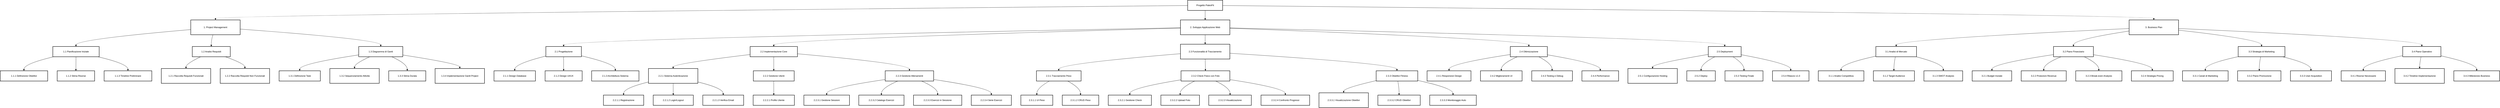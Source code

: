 <mxfile version="27.0.6">
  <diagram name="Pagina-1" id="7U3MJlx111H15FDupJX0">
    <mxGraphModel dx="1178" dy="673" grid="1" gridSize="10" guides="1" tooltips="1" connect="1" arrows="1" fold="1" page="1" pageScale="1" pageWidth="827" pageHeight="1169" math="0" shadow="0">
      <root>
        <mxCell id="0" />
        <mxCell id="1" parent="0" />
        <mxCell id="Xlf4CUtRPp9jhKxFkze6-1" value="Progetto PaleoFit" style="whiteSpace=wrap;strokeWidth=2;" vertex="1" parent="1">
          <mxGeometry x="6270" y="20" width="184" height="54" as="geometry" />
        </mxCell>
        <mxCell id="Xlf4CUtRPp9jhKxFkze6-2" value="1. Project Management" style="whiteSpace=wrap;strokeWidth=2;" vertex="1" parent="1">
          <mxGeometry x="1023" y="124" width="260" height="78" as="geometry" />
        </mxCell>
        <mxCell id="Xlf4CUtRPp9jhKxFkze6-3" value="2. Sviluppo Applicazione Web" style="whiteSpace=wrap;strokeWidth=2;" vertex="1" parent="1">
          <mxGeometry x="6232" y="124" width="260" height="78" as="geometry" />
        </mxCell>
        <mxCell id="Xlf4CUtRPp9jhKxFkze6-4" value="3. Business Plan" style="whiteSpace=wrap;strokeWidth=2;" vertex="1" parent="1">
          <mxGeometry x="11225" y="124" width="260" height="78" as="geometry" />
        </mxCell>
        <mxCell id="Xlf4CUtRPp9jhKxFkze6-5" value="1.1 Pianificazione Iniziale" style="whiteSpace=wrap;strokeWidth=2;" vertex="1" parent="1">
          <mxGeometry x="297" y="264" width="244" height="54" as="geometry" />
        </mxCell>
        <mxCell id="Xlf4CUtRPp9jhKxFkze6-6" value="1.2 Analisi Requisiti" style="whiteSpace=wrap;strokeWidth=2;" vertex="1" parent="1">
          <mxGeometry x="1031" y="264" width="200" height="54" as="geometry" />
        </mxCell>
        <mxCell id="Xlf4CUtRPp9jhKxFkze6-7" value="1.3 Diagramma di Gantt" style="whiteSpace=wrap;strokeWidth=2;" vertex="1" parent="1">
          <mxGeometry x="1907" y="264" width="232" height="54" as="geometry" />
        </mxCell>
        <mxCell id="Xlf4CUtRPp9jhKxFkze6-8" value="1.1.1 Definizione Obiettivi" style="whiteSpace=wrap;strokeWidth=2;" vertex="1" parent="1">
          <mxGeometry x="20" y="392" width="250" height="54" as="geometry" />
        </mxCell>
        <mxCell id="Xlf4CUtRPp9jhKxFkze6-9" value="1.1.2 Stima Risorse" style="whiteSpace=wrap;strokeWidth=2;" vertex="1" parent="1">
          <mxGeometry x="320" y="392" width="197" height="54" as="geometry" />
        </mxCell>
        <mxCell id="Xlf4CUtRPp9jhKxFkze6-10" value="1.1.3 Timeline Preliminare" style="whiteSpace=wrap;strokeWidth=2;" vertex="1" parent="1">
          <mxGeometry x="567" y="392" width="251" height="54" as="geometry" />
        </mxCell>
        <mxCell id="Xlf4CUtRPp9jhKxFkze6-11" value="1.2.1 Raccolta Requisiti Funzionali" style="whiteSpace=wrap;strokeWidth=2;" vertex="1" parent="1">
          <mxGeometry x="868" y="380" width="260" height="78" as="geometry" />
        </mxCell>
        <mxCell id="Xlf4CUtRPp9jhKxFkze6-12" value="1.2.2 Raccolta Requisiti Non Funzionali" style="whiteSpace=wrap;strokeWidth=2;" vertex="1" parent="1">
          <mxGeometry x="1178" y="380" width="260" height="78" as="geometry" />
        </mxCell>
        <mxCell id="Xlf4CUtRPp9jhKxFkze6-13" value="1.3.1 Definizione Task" style="whiteSpace=wrap;strokeWidth=2;" vertex="1" parent="1">
          <mxGeometry x="1488" y="392" width="217" height="54" as="geometry" />
        </mxCell>
        <mxCell id="Xlf4CUtRPp9jhKxFkze6-14" value="1.3.2 Sequenziamento Attività" style="whiteSpace=wrap;strokeWidth=2;" vertex="1" parent="1">
          <mxGeometry x="1755" y="380" width="260" height="78" as="geometry" />
        </mxCell>
        <mxCell id="Xlf4CUtRPp9jhKxFkze6-15" value="1.3.3 Stima Durata" style="whiteSpace=wrap;strokeWidth=2;" vertex="1" parent="1">
          <mxGeometry x="2065" y="392" width="195" height="54" as="geometry" />
        </mxCell>
        <mxCell id="Xlf4CUtRPp9jhKxFkze6-16" value="1.3.4 Implementazione Gantt Project" style="whiteSpace=wrap;strokeWidth=2;" vertex="1" parent="1">
          <mxGeometry x="2309" y="380" width="260" height="78" as="geometry" />
        </mxCell>
        <mxCell id="Xlf4CUtRPp9jhKxFkze6-17" value="2.1 Progettazione" style="whiteSpace=wrap;strokeWidth=2;" vertex="1" parent="1">
          <mxGeometry x="2892" y="264" width="187" height="54" as="geometry" />
        </mxCell>
        <mxCell id="Xlf4CUtRPp9jhKxFkze6-18" value="2.2 Implementazione Core" style="whiteSpace=wrap;strokeWidth=2;" vertex="1" parent="1">
          <mxGeometry x="3967" y="264" width="249" height="54" as="geometry" />
        </mxCell>
        <mxCell id="Xlf4CUtRPp9jhKxFkze6-19" value="2.3 Funzionalità di Tracciamento" style="whiteSpace=wrap;strokeWidth=2;" vertex="1" parent="1">
          <mxGeometry x="6232" y="252" width="260" height="78" as="geometry" />
        </mxCell>
        <mxCell id="Xlf4CUtRPp9jhKxFkze6-20" value="2.4 Ottimizzazione" style="whiteSpace=wrap;strokeWidth=2;" vertex="1" parent="1">
          <mxGeometry x="7968" y="264" width="195" height="54" as="geometry" />
        </mxCell>
        <mxCell id="Xlf4CUtRPp9jhKxFkze6-21" value="2.5 Deployment" style="whiteSpace=wrap;strokeWidth=2;" vertex="1" parent="1">
          <mxGeometry x="9010" y="264" width="173" height="54" as="geometry" />
        </mxCell>
        <mxCell id="Xlf4CUtRPp9jhKxFkze6-22" value="2.1.1 Design Database" style="whiteSpace=wrap;strokeWidth=2;" vertex="1" parent="1">
          <mxGeometry x="2619" y="392" width="218" height="54" as="geometry" />
        </mxCell>
        <mxCell id="Xlf4CUtRPp9jhKxFkze6-23" value="2.1.2 Design UI/UX" style="whiteSpace=wrap;strokeWidth=2;" vertex="1" parent="1">
          <mxGeometry x="2888" y="392" width="195" height="54" as="geometry" />
        </mxCell>
        <mxCell id="Xlf4CUtRPp9jhKxFkze6-24" value="2.1.3 Architettura Sistema" style="whiteSpace=wrap;strokeWidth=2;" vertex="1" parent="1">
          <mxGeometry x="3133" y="392" width="249" height="54" as="geometry" />
        </mxCell>
        <mxCell id="Xlf4CUtRPp9jhKxFkze6-25" value="2.2.1 Sistema Autenticazione" style="whiteSpace=wrap;strokeWidth=2;" vertex="1" parent="1">
          <mxGeometry x="3432" y="380" width="260" height="78" as="geometry" />
        </mxCell>
        <mxCell id="Xlf4CUtRPp9jhKxFkze6-26" value="2.2.2 Gestione Utenti" style="whiteSpace=wrap;strokeWidth=2;" vertex="1" parent="1">
          <mxGeometry x="3984" y="392" width="215" height="54" as="geometry" />
        </mxCell>
        <mxCell id="Xlf4CUtRPp9jhKxFkze6-27" value="2.2.3 Gestione Allenamenti" style="whiteSpace=wrap;strokeWidth=2;" vertex="1" parent="1">
          <mxGeometry x="4678" y="392" width="255" height="54" as="geometry" />
        </mxCell>
        <mxCell id="Xlf4CUtRPp9jhKxFkze6-28" value="2.2.1.1 Registrazione" style="whiteSpace=wrap;strokeWidth=2;" vertex="1" parent="1">
          <mxGeometry x="3195" y="520" width="212" height="54" as="geometry" />
        </mxCell>
        <mxCell id="Xlf4CUtRPp9jhKxFkze6-29" value="2.2.1.2 Login/Logout" style="whiteSpace=wrap;strokeWidth=2;" vertex="1" parent="1">
          <mxGeometry x="3457" y="520" width="211" height="54" as="geometry" />
        </mxCell>
        <mxCell id="Xlf4CUtRPp9jhKxFkze6-30" value="2.2.1.3 Verifica Email" style="whiteSpace=wrap;strokeWidth=2;" vertex="1" parent="1">
          <mxGeometry x="3718" y="520" width="215" height="54" as="geometry" />
        </mxCell>
        <mxCell id="Xlf4CUtRPp9jhKxFkze6-31" value="2.2.2.1 Profilo Utente" style="whiteSpace=wrap;strokeWidth=2;" vertex="1" parent="1">
          <mxGeometry x="3983" y="520" width="217" height="54" as="geometry" />
        </mxCell>
        <mxCell id="Xlf4CUtRPp9jhKxFkze6-32" value="2.2.3.1 Gestione Sessioni" style="whiteSpace=wrap;strokeWidth=2;" vertex="1" parent="1">
          <mxGeometry x="4250" y="520" width="240" height="54" as="geometry" />
        </mxCell>
        <mxCell id="Xlf4CUtRPp9jhKxFkze6-33" value="2.2.3.2 Catalogo Esercizi" style="whiteSpace=wrap;strokeWidth=2;" vertex="1" parent="1">
          <mxGeometry x="4539" y="520" width="238" height="54" as="geometry" />
        </mxCell>
        <mxCell id="Xlf4CUtRPp9jhKxFkze6-34" value="2.2.3.3 Esercizi in Sessione" style="whiteSpace=wrap;strokeWidth=2;" vertex="1" parent="1">
          <mxGeometry x="4827" y="520" width="254" height="54" as="geometry" />
        </mxCell>
        <mxCell id="Xlf4CUtRPp9jhKxFkze6-35" value="2.2.3.4 Serie Esercizi" style="whiteSpace=wrap;strokeWidth=2;" vertex="1" parent="1">
          <mxGeometry x="5131" y="520" width="211" height="54" as="geometry" />
        </mxCell>
        <mxCell id="Xlf4CUtRPp9jhKxFkze6-36" value="2.3.1 Tracciamento Peso" style="whiteSpace=wrap;strokeWidth=2;" vertex="1" parent="1">
          <mxGeometry x="5474" y="392" width="235" height="54" as="geometry" />
        </mxCell>
        <mxCell id="Xlf4CUtRPp9jhKxFkze6-37" value="2.3.2 Check Fisico con Foto" style="whiteSpace=wrap;strokeWidth=2;" vertex="1" parent="1">
          <mxGeometry x="6235" y="392" width="257" height="54" as="geometry" />
        </mxCell>
        <mxCell id="Xlf4CUtRPp9jhKxFkze6-38" value="2.3.3 Obiettivi Fitness" style="whiteSpace=wrap;strokeWidth=2;" vertex="1" parent="1">
          <mxGeometry x="7262" y="392" width="219" height="54" as="geometry" />
        </mxCell>
        <mxCell id="Xlf4CUtRPp9jhKxFkze6-39" value="2.3.1.1 UI Peso" style="whiteSpace=wrap;strokeWidth=2;" vertex="1" parent="1">
          <mxGeometry x="5392" y="520" width="168" height="54" as="geometry" />
        </mxCell>
        <mxCell id="Xlf4CUtRPp9jhKxFkze6-40" value="2.3.1.2 CRUD Peso" style="whiteSpace=wrap;strokeWidth=2;" vertex="1" parent="1">
          <mxGeometry x="5610" y="520" width="192" height="54" as="geometry" />
        </mxCell>
        <mxCell id="Xlf4CUtRPp9jhKxFkze6-41" value="2.3.2.1 Gestione Check" style="whiteSpace=wrap;strokeWidth=2;" vertex="1" parent="1">
          <mxGeometry x="5852" y="520" width="227" height="54" as="geometry" />
        </mxCell>
        <mxCell id="Xlf4CUtRPp9jhKxFkze6-42" value="2.3.2.2 Upload Foto" style="whiteSpace=wrap;strokeWidth=2;" vertex="1" parent="1">
          <mxGeometry x="6129" y="520" width="203" height="54" as="geometry" />
        </mxCell>
        <mxCell id="Xlf4CUtRPp9jhKxFkze6-43" value="2.3.2.3 Visualizzazione" style="whiteSpace=wrap;strokeWidth=2;" vertex="1" parent="1">
          <mxGeometry x="6381" y="520" width="224" height="54" as="geometry" />
        </mxCell>
        <mxCell id="Xlf4CUtRPp9jhKxFkze6-44" value="2.3.2.4 Confronto Progressi" style="whiteSpace=wrap;strokeWidth=2;" vertex="1" parent="1">
          <mxGeometry x="6656" y="520" width="256" height="54" as="geometry" />
        </mxCell>
        <mxCell id="Xlf4CUtRPp9jhKxFkze6-45" value="2.3.3.1 Visualizzazione Obiettivi" style="whiteSpace=wrap;strokeWidth=2;" vertex="1" parent="1">
          <mxGeometry x="6961" y="508" width="260" height="78" as="geometry" />
        </mxCell>
        <mxCell id="Xlf4CUtRPp9jhKxFkze6-46" value="2.3.3.2 CRUD Obiettivi" style="whiteSpace=wrap;strokeWidth=2;" vertex="1" parent="1">
          <mxGeometry x="7271" y="520" width="223" height="54" as="geometry" />
        </mxCell>
        <mxCell id="Xlf4CUtRPp9jhKxFkze6-47" value="2.3.3.3 Monitoraggio Auto" style="whiteSpace=wrap;strokeWidth=2;" vertex="1" parent="1">
          <mxGeometry x="7544" y="520" width="245" height="54" as="geometry" />
        </mxCell>
        <mxCell id="Xlf4CUtRPp9jhKxFkze6-48" value="2.4.1 Responsive Design" style="whiteSpace=wrap;strokeWidth=2;" vertex="1" parent="1">
          <mxGeometry x="7530" y="392" width="231" height="54" as="geometry" />
        </mxCell>
        <mxCell id="Xlf4CUtRPp9jhKxFkze6-49" value="2.4.2 Miglioramenti UI" style="whiteSpace=wrap;strokeWidth=2;" vertex="1" parent="1">
          <mxGeometry x="7811" y="392" width="219" height="54" as="geometry" />
        </mxCell>
        <mxCell id="Xlf4CUtRPp9jhKxFkze6-50" value="2.4.3 Testing e Debug" style="whiteSpace=wrap;strokeWidth=2;" vertex="1" parent="1">
          <mxGeometry x="8081" y="392" width="214" height="54" as="geometry" />
        </mxCell>
        <mxCell id="Xlf4CUtRPp9jhKxFkze6-51" value="2.4.4 Performance" style="whiteSpace=wrap;strokeWidth=2;" vertex="1" parent="1">
          <mxGeometry x="8345" y="392" width="193" height="54" as="geometry" />
        </mxCell>
        <mxCell id="Xlf4CUtRPp9jhKxFkze6-52" value="2.5.1 Configurazione Hosting" style="whiteSpace=wrap;strokeWidth=2;" vertex="1" parent="1">
          <mxGeometry x="8587" y="380" width="260" height="78" as="geometry" />
        </mxCell>
        <mxCell id="Xlf4CUtRPp9jhKxFkze6-53" value="2.5.2 Deploy" style="whiteSpace=wrap;strokeWidth=2;" vertex="1" parent="1">
          <mxGeometry x="8897" y="392" width="150" height="54" as="geometry" />
        </mxCell>
        <mxCell id="Xlf4CUtRPp9jhKxFkze6-54" value="2.5.3 Testing Finale" style="whiteSpace=wrap;strokeWidth=2;" vertex="1" parent="1">
          <mxGeometry x="9098" y="392" width="200" height="54" as="geometry" />
        </mxCell>
        <mxCell id="Xlf4CUtRPp9jhKxFkze6-55" value="2.5.4 Rilascio v1.0" style="whiteSpace=wrap;strokeWidth=2;" vertex="1" parent="1">
          <mxGeometry x="9348" y="392" width="192" height="54" as="geometry" />
        </mxCell>
        <mxCell id="Xlf4CUtRPp9jhKxFkze6-56" value="3.1 Analisi di Mercato" style="whiteSpace=wrap;strokeWidth=2;" vertex="1" parent="1">
          <mxGeometry x="9892" y="264" width="214" height="54" as="geometry" />
        </mxCell>
        <mxCell id="Xlf4CUtRPp9jhKxFkze6-57" value="3.2 Piano Finanziario" style="whiteSpace=wrap;strokeWidth=2;" vertex="1" parent="1">
          <mxGeometry x="10827" y="264" width="210" height="54" as="geometry" />
        </mxCell>
        <mxCell id="Xlf4CUtRPp9jhKxFkze6-58" value="3.3 Strategia di Marketing" style="whiteSpace=wrap;strokeWidth=2;" vertex="1" parent="1">
          <mxGeometry x="11799" y="264" width="246" height="54" as="geometry" />
        </mxCell>
        <mxCell id="Xlf4CUtRPp9jhKxFkze6-59" value="3.4 Piano Operativo" style="whiteSpace=wrap;strokeWidth=2;" vertex="1" parent="1">
          <mxGeometry x="12665" y="264" width="201" height="54" as="geometry" />
        </mxCell>
        <mxCell id="Xlf4CUtRPp9jhKxFkze6-60" value="3.1.1 Analisi Competitiva" style="whiteSpace=wrap;strokeWidth=2;" vertex="1" parent="1">
          <mxGeometry x="9589" y="392" width="240" height="54" as="geometry" />
        </mxCell>
        <mxCell id="Xlf4CUtRPp9jhKxFkze6-61" value="3.1.2 Target Audience" style="whiteSpace=wrap;strokeWidth=2;" vertex="1" parent="1">
          <mxGeometry x="9879" y="392" width="216" height="54" as="geometry" />
        </mxCell>
        <mxCell id="Xlf4CUtRPp9jhKxFkze6-62" value="3.1.3 SWOT Analysis" style="whiteSpace=wrap;strokeWidth=2;" vertex="1" parent="1">
          <mxGeometry x="10145" y="392" width="204" height="54" as="geometry" />
        </mxCell>
        <mxCell id="Xlf4CUtRPp9jhKxFkze6-63" value="3.2.1 Budget Iniziale" style="whiteSpace=wrap;strokeWidth=2;" vertex="1" parent="1">
          <mxGeometry x="10399" y="392" width="208" height="54" as="geometry" />
        </mxCell>
        <mxCell id="Xlf4CUtRPp9jhKxFkze6-64" value="3.2.2 Proiezioni Revenue" style="whiteSpace=wrap;strokeWidth=2;" vertex="1" parent="1">
          <mxGeometry x="10657" y="392" width="237" height="54" as="geometry" />
        </mxCell>
        <mxCell id="Xlf4CUtRPp9jhKxFkze6-65" value="3.2.3 Break-even Analysis" style="whiteSpace=wrap;strokeWidth=2;" vertex="1" parent="1">
          <mxGeometry x="10944" y="392" width="243" height="54" as="geometry" />
        </mxCell>
        <mxCell id="Xlf4CUtRPp9jhKxFkze6-66" value="3.2.4 Strategia Pricing" style="whiteSpace=wrap;strokeWidth=2;" vertex="1" parent="1">
          <mxGeometry x="11237" y="392" width="220" height="54" as="geometry" />
        </mxCell>
        <mxCell id="Xlf4CUtRPp9jhKxFkze6-67" value="3.3.1 Canali di Marketing" style="whiteSpace=wrap;strokeWidth=2;" vertex="1" parent="1">
          <mxGeometry x="11506" y="392" width="240" height="54" as="geometry" />
        </mxCell>
        <mxCell id="Xlf4CUtRPp9jhKxFkze6-68" value="3.3.2 Piano Promozione" style="whiteSpace=wrap;strokeWidth=2;" vertex="1" parent="1">
          <mxGeometry x="11796" y="392" width="228" height="54" as="geometry" />
        </mxCell>
        <mxCell id="Xlf4CUtRPp9jhKxFkze6-69" value="3.3.3 User Acquisition" style="whiteSpace=wrap;strokeWidth=2;" vertex="1" parent="1">
          <mxGeometry x="12074" y="392" width="216" height="54" as="geometry" />
        </mxCell>
        <mxCell id="Xlf4CUtRPp9jhKxFkze6-70" value="3.4.1 Risorse Necessarie" style="whiteSpace=wrap;strokeWidth=2;" vertex="1" parent="1">
          <mxGeometry x="12341" y="392" width="233" height="54" as="geometry" />
        </mxCell>
        <mxCell id="Xlf4CUtRPp9jhKxFkze6-71" value="3.4.2 Timeline Implementazione" style="whiteSpace=wrap;strokeWidth=2;" vertex="1" parent="1">
          <mxGeometry x="12624" y="380" width="260" height="78" as="geometry" />
        </mxCell>
        <mxCell id="Xlf4CUtRPp9jhKxFkze6-72" value="3.4.3 Milestones Business" style="whiteSpace=wrap;strokeWidth=2;" vertex="1" parent="1">
          <mxGeometry x="12934" y="392" width="241" height="54" as="geometry" />
        </mxCell>
        <mxCell id="Xlf4CUtRPp9jhKxFkze6-73" value="" style="curved=1;startArrow=none;endArrow=block;exitX=0;exitY=0.52;entryX=0.5;entryY=0;rounded=0;" edge="1" parent="1" source="Xlf4CUtRPp9jhKxFkze6-1" target="Xlf4CUtRPp9jhKxFkze6-2">
          <mxGeometry relative="1" as="geometry">
            <Array as="points">
              <mxPoint x="1153" y="99" />
            </Array>
          </mxGeometry>
        </mxCell>
        <mxCell id="Xlf4CUtRPp9jhKxFkze6-74" value="" style="curved=1;startArrow=none;endArrow=block;exitX=0.5;exitY=1;entryX=0.5;entryY=0;rounded=0;" edge="1" parent="1" source="Xlf4CUtRPp9jhKxFkze6-1" target="Xlf4CUtRPp9jhKxFkze6-3">
          <mxGeometry relative="1" as="geometry">
            <Array as="points" />
          </mxGeometry>
        </mxCell>
        <mxCell id="Xlf4CUtRPp9jhKxFkze6-75" value="" style="curved=1;startArrow=none;endArrow=block;exitX=1;exitY=0.52;entryX=0.5;entryY=0;rounded=0;" edge="1" parent="1" source="Xlf4CUtRPp9jhKxFkze6-1" target="Xlf4CUtRPp9jhKxFkze6-4">
          <mxGeometry relative="1" as="geometry">
            <Array as="points">
              <mxPoint x="11355" y="99" />
            </Array>
          </mxGeometry>
        </mxCell>
        <mxCell id="Xlf4CUtRPp9jhKxFkze6-76" value="" style="curved=1;startArrow=none;endArrow=block;exitX=0;exitY=0.65;entryX=0.5;entryY=0;rounded=0;" edge="1" parent="1" source="Xlf4CUtRPp9jhKxFkze6-2" target="Xlf4CUtRPp9jhKxFkze6-5">
          <mxGeometry relative="1" as="geometry">
            <Array as="points">
              <mxPoint x="418" y="227" />
            </Array>
          </mxGeometry>
        </mxCell>
        <mxCell id="Xlf4CUtRPp9jhKxFkze6-77" value="" style="curved=1;startArrow=none;endArrow=block;exitX=0.45;exitY=1;entryX=0.5;entryY=0;rounded=0;" edge="1" parent="1" source="Xlf4CUtRPp9jhKxFkze6-2" target="Xlf4CUtRPp9jhKxFkze6-6">
          <mxGeometry relative="1" as="geometry">
            <Array as="points">
              <mxPoint x="1131" y="227" />
            </Array>
          </mxGeometry>
        </mxCell>
        <mxCell id="Xlf4CUtRPp9jhKxFkze6-78" value="" style="curved=1;startArrow=none;endArrow=block;exitX=1;exitY=0.62;entryX=0.5;entryY=0;rounded=0;" edge="1" parent="1" source="Xlf4CUtRPp9jhKxFkze6-2" target="Xlf4CUtRPp9jhKxFkze6-7">
          <mxGeometry relative="1" as="geometry">
            <Array as="points">
              <mxPoint x="2023" y="227" />
            </Array>
          </mxGeometry>
        </mxCell>
        <mxCell id="Xlf4CUtRPp9jhKxFkze6-79" value="" style="curved=1;startArrow=none;endArrow=block;exitX=0.02;exitY=1;entryX=0.5;entryY=0;rounded=0;" edge="1" parent="1" source="Xlf4CUtRPp9jhKxFkze6-5" target="Xlf4CUtRPp9jhKxFkze6-8">
          <mxGeometry relative="1" as="geometry">
            <Array as="points">
              <mxPoint x="145" y="355" />
            </Array>
          </mxGeometry>
        </mxCell>
        <mxCell id="Xlf4CUtRPp9jhKxFkze6-80" value="" style="curved=1;startArrow=none;endArrow=block;exitX=0.5;exitY=1;entryX=0.5;entryY=0;rounded=0;" edge="1" parent="1" source="Xlf4CUtRPp9jhKxFkze6-5" target="Xlf4CUtRPp9jhKxFkze6-9">
          <mxGeometry relative="1" as="geometry">
            <Array as="points" />
          </mxGeometry>
        </mxCell>
        <mxCell id="Xlf4CUtRPp9jhKxFkze6-81" value="" style="curved=1;startArrow=none;endArrow=block;exitX=0.97;exitY=1;entryX=0.5;entryY=0;rounded=0;" edge="1" parent="1" source="Xlf4CUtRPp9jhKxFkze6-5" target="Xlf4CUtRPp9jhKxFkze6-10">
          <mxGeometry relative="1" as="geometry">
            <Array as="points">
              <mxPoint x="692" y="355" />
            </Array>
          </mxGeometry>
        </mxCell>
        <mxCell id="Xlf4CUtRPp9jhKxFkze6-82" value="" style="curved=1;startArrow=none;endArrow=block;exitX=0.22;exitY=1;entryX=0.5;entryY=0;rounded=0;" edge="1" parent="1" source="Xlf4CUtRPp9jhKxFkze6-6" target="Xlf4CUtRPp9jhKxFkze6-11">
          <mxGeometry relative="1" as="geometry">
            <Array as="points">
              <mxPoint x="998" y="355" />
            </Array>
          </mxGeometry>
        </mxCell>
        <mxCell id="Xlf4CUtRPp9jhKxFkze6-83" value="" style="curved=1;startArrow=none;endArrow=block;exitX=0.87;exitY=1;entryX=0.5;entryY=0;rounded=0;" edge="1" parent="1" source="Xlf4CUtRPp9jhKxFkze6-6" target="Xlf4CUtRPp9jhKxFkze6-12">
          <mxGeometry relative="1" as="geometry">
            <Array as="points">
              <mxPoint x="1308" y="355" />
            </Array>
          </mxGeometry>
        </mxCell>
        <mxCell id="Xlf4CUtRPp9jhKxFkze6-84" value="" style="curved=1;startArrow=none;endArrow=block;exitX=0;exitY=0.82;entryX=0.5;entryY=0;rounded=0;" edge="1" parent="1" source="Xlf4CUtRPp9jhKxFkze6-7" target="Xlf4CUtRPp9jhKxFkze6-13">
          <mxGeometry relative="1" as="geometry">
            <Array as="points">
              <mxPoint x="1596" y="355" />
            </Array>
          </mxGeometry>
        </mxCell>
        <mxCell id="Xlf4CUtRPp9jhKxFkze6-85" value="" style="curved=1;startArrow=none;endArrow=block;exitX=0.25;exitY=1;entryX=0.5;entryY=0;rounded=0;" edge="1" parent="1" source="Xlf4CUtRPp9jhKxFkze6-7" target="Xlf4CUtRPp9jhKxFkze6-14">
          <mxGeometry relative="1" as="geometry">
            <Array as="points">
              <mxPoint x="1885" y="355" />
            </Array>
          </mxGeometry>
        </mxCell>
        <mxCell id="Xlf4CUtRPp9jhKxFkze6-86" value="" style="curved=1;startArrow=none;endArrow=block;exitX=0.75;exitY=1;entryX=0.5;entryY=0;rounded=0;" edge="1" parent="1" source="Xlf4CUtRPp9jhKxFkze6-7" target="Xlf4CUtRPp9jhKxFkze6-15">
          <mxGeometry relative="1" as="geometry">
            <Array as="points">
              <mxPoint x="2162" y="355" />
            </Array>
          </mxGeometry>
        </mxCell>
        <mxCell id="Xlf4CUtRPp9jhKxFkze6-87" value="" style="curved=1;startArrow=none;endArrow=block;exitX=1;exitY=0.83;entryX=0.5;entryY=0;rounded=0;" edge="1" parent="1" source="Xlf4CUtRPp9jhKxFkze6-7" target="Xlf4CUtRPp9jhKxFkze6-16">
          <mxGeometry relative="1" as="geometry">
            <Array as="points">
              <mxPoint x="2439" y="355" />
            </Array>
          </mxGeometry>
        </mxCell>
        <mxCell id="Xlf4CUtRPp9jhKxFkze6-88" value="" style="curved=1;startArrow=none;endArrow=block;exitX=0;exitY=0.53;entryX=0.5;entryY=0;rounded=0;" edge="1" parent="1" source="Xlf4CUtRPp9jhKxFkze6-3" target="Xlf4CUtRPp9jhKxFkze6-17">
          <mxGeometry relative="1" as="geometry">
            <Array as="points">
              <mxPoint x="2985" y="227" />
            </Array>
          </mxGeometry>
        </mxCell>
        <mxCell id="Xlf4CUtRPp9jhKxFkze6-89" value="" style="curved=1;startArrow=none;endArrow=block;exitX=0;exitY=0.55;entryX=0.5;entryY=0;rounded=0;" edge="1" parent="1" source="Xlf4CUtRPp9jhKxFkze6-3" target="Xlf4CUtRPp9jhKxFkze6-18">
          <mxGeometry relative="1" as="geometry">
            <Array as="points">
              <mxPoint x="4091" y="227" />
            </Array>
          </mxGeometry>
        </mxCell>
        <mxCell id="Xlf4CUtRPp9jhKxFkze6-90" value="" style="curved=1;startArrow=none;endArrow=block;exitX=0.5;exitY=1;entryX=0.5;entryY=0;rounded=0;" edge="1" parent="1" source="Xlf4CUtRPp9jhKxFkze6-3" target="Xlf4CUtRPp9jhKxFkze6-19">
          <mxGeometry relative="1" as="geometry">
            <Array as="points" />
          </mxGeometry>
        </mxCell>
        <mxCell id="Xlf4CUtRPp9jhKxFkze6-91" value="" style="curved=1;startArrow=none;endArrow=block;exitX=1;exitY=0.56;entryX=0.5;entryY=0;rounded=0;" edge="1" parent="1" source="Xlf4CUtRPp9jhKxFkze6-3" target="Xlf4CUtRPp9jhKxFkze6-20">
          <mxGeometry relative="1" as="geometry">
            <Array as="points">
              <mxPoint x="8066" y="227" />
            </Array>
          </mxGeometry>
        </mxCell>
        <mxCell id="Xlf4CUtRPp9jhKxFkze6-92" value="" style="curved=1;startArrow=none;endArrow=block;exitX=1;exitY=0.54;entryX=0.5;entryY=0;rounded=0;" edge="1" parent="1" source="Xlf4CUtRPp9jhKxFkze6-3" target="Xlf4CUtRPp9jhKxFkze6-21">
          <mxGeometry relative="1" as="geometry">
            <Array as="points">
              <mxPoint x="9097" y="227" />
            </Array>
          </mxGeometry>
        </mxCell>
        <mxCell id="Xlf4CUtRPp9jhKxFkze6-93" value="" style="curved=1;startArrow=none;endArrow=block;exitX=0;exitY=0.93;entryX=0.5;entryY=0;rounded=0;" edge="1" parent="1" source="Xlf4CUtRPp9jhKxFkze6-17" target="Xlf4CUtRPp9jhKxFkze6-22">
          <mxGeometry relative="1" as="geometry">
            <Array as="points">
              <mxPoint x="2729" y="355" />
            </Array>
          </mxGeometry>
        </mxCell>
        <mxCell id="Xlf4CUtRPp9jhKxFkze6-94" value="" style="curved=1;startArrow=none;endArrow=block;exitX=0.5;exitY=1;entryX=0.5;entryY=0;rounded=0;" edge="1" parent="1" source="Xlf4CUtRPp9jhKxFkze6-17" target="Xlf4CUtRPp9jhKxFkze6-23">
          <mxGeometry relative="1" as="geometry">
            <Array as="points" />
          </mxGeometry>
        </mxCell>
        <mxCell id="Xlf4CUtRPp9jhKxFkze6-95" value="" style="curved=1;startArrow=none;endArrow=block;exitX=1;exitY=0.91;entryX=0.5;entryY=0;rounded=0;" edge="1" parent="1" source="Xlf4CUtRPp9jhKxFkze6-17" target="Xlf4CUtRPp9jhKxFkze6-24">
          <mxGeometry relative="1" as="geometry">
            <Array as="points">
              <mxPoint x="3258" y="355" />
            </Array>
          </mxGeometry>
        </mxCell>
        <mxCell id="Xlf4CUtRPp9jhKxFkze6-96" value="" style="curved=1;startArrow=none;endArrow=block;exitX=0;exitY=0.78;entryX=0.5;entryY=0;rounded=0;" edge="1" parent="1" source="Xlf4CUtRPp9jhKxFkze6-18" target="Xlf4CUtRPp9jhKxFkze6-25">
          <mxGeometry relative="1" as="geometry">
            <Array as="points">
              <mxPoint x="3562" y="355" />
            </Array>
          </mxGeometry>
        </mxCell>
        <mxCell id="Xlf4CUtRPp9jhKxFkze6-97" value="" style="curved=1;startArrow=none;endArrow=block;exitX=0.5;exitY=1;entryX=0.5;entryY=0;rounded=0;" edge="1" parent="1" source="Xlf4CUtRPp9jhKxFkze6-18" target="Xlf4CUtRPp9jhKxFkze6-26">
          <mxGeometry relative="1" as="geometry">
            <Array as="points" />
          </mxGeometry>
        </mxCell>
        <mxCell id="Xlf4CUtRPp9jhKxFkze6-98" value="" style="curved=1;startArrow=none;endArrow=block;exitX=1;exitY=0.71;entryX=0.5;entryY=0;rounded=0;" edge="1" parent="1" source="Xlf4CUtRPp9jhKxFkze6-18" target="Xlf4CUtRPp9jhKxFkze6-27">
          <mxGeometry relative="1" as="geometry">
            <Array as="points">
              <mxPoint x="4806" y="355" />
            </Array>
          </mxGeometry>
        </mxCell>
        <mxCell id="Xlf4CUtRPp9jhKxFkze6-99" value="" style="curved=1;startArrow=none;endArrow=block;exitX=0;exitY=0.91;entryX=0.5;entryY=0;rounded=0;" edge="1" parent="1" source="Xlf4CUtRPp9jhKxFkze6-25" target="Xlf4CUtRPp9jhKxFkze6-28">
          <mxGeometry relative="1" as="geometry">
            <Array as="points">
              <mxPoint x="3301" y="483" />
            </Array>
          </mxGeometry>
        </mxCell>
        <mxCell id="Xlf4CUtRPp9jhKxFkze6-100" value="" style="curved=1;startArrow=none;endArrow=block;exitX=0.5;exitY=1;entryX=0.5;entryY=0;rounded=0;" edge="1" parent="1" source="Xlf4CUtRPp9jhKxFkze6-25" target="Xlf4CUtRPp9jhKxFkze6-29">
          <mxGeometry relative="1" as="geometry">
            <Array as="points" />
          </mxGeometry>
        </mxCell>
        <mxCell id="Xlf4CUtRPp9jhKxFkze6-101" value="" style="curved=1;startArrow=none;endArrow=block;exitX=1;exitY=0.91;entryX=0.5;entryY=0;rounded=0;" edge="1" parent="1" source="Xlf4CUtRPp9jhKxFkze6-25" target="Xlf4CUtRPp9jhKxFkze6-30">
          <mxGeometry relative="1" as="geometry">
            <Array as="points">
              <mxPoint x="3825" y="483" />
            </Array>
          </mxGeometry>
        </mxCell>
        <mxCell id="Xlf4CUtRPp9jhKxFkze6-102" value="" style="curved=1;startArrow=none;endArrow=block;exitX=0.5;exitY=1;entryX=0.5;entryY=0;rounded=0;" edge="1" parent="1" source="Xlf4CUtRPp9jhKxFkze6-26" target="Xlf4CUtRPp9jhKxFkze6-31">
          <mxGeometry relative="1" as="geometry">
            <Array as="points" />
          </mxGeometry>
        </mxCell>
        <mxCell id="Xlf4CUtRPp9jhKxFkze6-103" value="" style="curved=1;startArrow=none;endArrow=block;exitX=0;exitY=0.85;entryX=0.5;entryY=0;rounded=0;" edge="1" parent="1" source="Xlf4CUtRPp9jhKxFkze6-27" target="Xlf4CUtRPp9jhKxFkze6-32">
          <mxGeometry relative="1" as="geometry">
            <Array as="points">
              <mxPoint x="4370" y="483" />
            </Array>
          </mxGeometry>
        </mxCell>
        <mxCell id="Xlf4CUtRPp9jhKxFkze6-104" value="" style="curved=1;startArrow=none;endArrow=block;exitX=0.26;exitY=1;entryX=0.5;entryY=0;rounded=0;" edge="1" parent="1" source="Xlf4CUtRPp9jhKxFkze6-27" target="Xlf4CUtRPp9jhKxFkze6-33">
          <mxGeometry relative="1" as="geometry">
            <Array as="points">
              <mxPoint x="4658" y="483" />
            </Array>
          </mxGeometry>
        </mxCell>
        <mxCell id="Xlf4CUtRPp9jhKxFkze6-105" value="" style="curved=1;startArrow=none;endArrow=block;exitX=0.75;exitY=1;entryX=0.5;entryY=0;rounded=0;" edge="1" parent="1" source="Xlf4CUtRPp9jhKxFkze6-27" target="Xlf4CUtRPp9jhKxFkze6-34">
          <mxGeometry relative="1" as="geometry">
            <Array as="points">
              <mxPoint x="4954" y="483" />
            </Array>
          </mxGeometry>
        </mxCell>
        <mxCell id="Xlf4CUtRPp9jhKxFkze6-106" value="" style="curved=1;startArrow=none;endArrow=block;exitX=1;exitY=0.85;entryX=0.5;entryY=0;rounded=0;" edge="1" parent="1" source="Xlf4CUtRPp9jhKxFkze6-27" target="Xlf4CUtRPp9jhKxFkze6-35">
          <mxGeometry relative="1" as="geometry">
            <Array as="points">
              <mxPoint x="5237" y="483" />
            </Array>
          </mxGeometry>
        </mxCell>
        <mxCell id="Xlf4CUtRPp9jhKxFkze6-107" value="" style="curved=1;startArrow=none;endArrow=block;exitX=0;exitY=0.64;entryX=0.5;entryY=0;rounded=0;" edge="1" parent="1" source="Xlf4CUtRPp9jhKxFkze6-19" target="Xlf4CUtRPp9jhKxFkze6-36">
          <mxGeometry relative="1" as="geometry">
            <Array as="points">
              <mxPoint x="5591" y="355" />
            </Array>
          </mxGeometry>
        </mxCell>
        <mxCell id="Xlf4CUtRPp9jhKxFkze6-108" value="" style="curved=1;startArrow=none;endArrow=block;exitX=0.5;exitY=1;entryX=0.5;entryY=0;rounded=0;" edge="1" parent="1" source="Xlf4CUtRPp9jhKxFkze6-19" target="Xlf4CUtRPp9jhKxFkze6-37">
          <mxGeometry relative="1" as="geometry">
            <Array as="points">
              <mxPoint x="6363" y="355" />
            </Array>
          </mxGeometry>
        </mxCell>
        <mxCell id="Xlf4CUtRPp9jhKxFkze6-109" value="" style="curved=1;startArrow=none;endArrow=block;exitX=1;exitY=0.61;entryX=0.5;entryY=0;rounded=0;" edge="1" parent="1" source="Xlf4CUtRPp9jhKxFkze6-19" target="Xlf4CUtRPp9jhKxFkze6-38">
          <mxGeometry relative="1" as="geometry">
            <Array as="points">
              <mxPoint x="7371" y="355" />
            </Array>
          </mxGeometry>
        </mxCell>
        <mxCell id="Xlf4CUtRPp9jhKxFkze6-110" value="" style="curved=1;startArrow=none;endArrow=block;exitX=0.29;exitY=1;entryX=0.5;entryY=0;rounded=0;" edge="1" parent="1" source="Xlf4CUtRPp9jhKxFkze6-36" target="Xlf4CUtRPp9jhKxFkze6-39">
          <mxGeometry relative="1" as="geometry">
            <Array as="points">
              <mxPoint x="5476" y="483" />
            </Array>
          </mxGeometry>
        </mxCell>
        <mxCell id="Xlf4CUtRPp9jhKxFkze6-111" value="" style="curved=1;startArrow=none;endArrow=block;exitX=0.7;exitY=1;entryX=0.5;entryY=0;rounded=0;" edge="1" parent="1" source="Xlf4CUtRPp9jhKxFkze6-36" target="Xlf4CUtRPp9jhKxFkze6-40">
          <mxGeometry relative="1" as="geometry">
            <Array as="points">
              <mxPoint x="5706" y="483" />
            </Array>
          </mxGeometry>
        </mxCell>
        <mxCell id="Xlf4CUtRPp9jhKxFkze6-112" value="" style="curved=1;startArrow=none;endArrow=block;exitX=0;exitY=0.88;entryX=0.5;entryY=0;rounded=0;" edge="1" parent="1" source="Xlf4CUtRPp9jhKxFkze6-37" target="Xlf4CUtRPp9jhKxFkze6-41">
          <mxGeometry relative="1" as="geometry">
            <Array as="points">
              <mxPoint x="5965" y="483" />
            </Array>
          </mxGeometry>
        </mxCell>
        <mxCell id="Xlf4CUtRPp9jhKxFkze6-113" value="" style="curved=1;startArrow=none;endArrow=block;exitX=0.28;exitY=1;entryX=0.5;entryY=0;rounded=0;" edge="1" parent="1" source="Xlf4CUtRPp9jhKxFkze6-37" target="Xlf4CUtRPp9jhKxFkze6-42">
          <mxGeometry relative="1" as="geometry">
            <Array as="points">
              <mxPoint x="6230" y="483" />
            </Array>
          </mxGeometry>
        </mxCell>
        <mxCell id="Xlf4CUtRPp9jhKxFkze6-114" value="" style="curved=1;startArrow=none;endArrow=block;exitX=0.71;exitY=1;entryX=0.5;entryY=0;rounded=0;" edge="1" parent="1" source="Xlf4CUtRPp9jhKxFkze6-37" target="Xlf4CUtRPp9jhKxFkze6-43">
          <mxGeometry relative="1" as="geometry">
            <Array as="points">
              <mxPoint x="6494" y="483" />
            </Array>
          </mxGeometry>
        </mxCell>
        <mxCell id="Xlf4CUtRPp9jhKxFkze6-115" value="" style="curved=1;startArrow=none;endArrow=block;exitX=1;exitY=0.86;entryX=0.5;entryY=0;rounded=0;" edge="1" parent="1" source="Xlf4CUtRPp9jhKxFkze6-37" target="Xlf4CUtRPp9jhKxFkze6-44">
          <mxGeometry relative="1" as="geometry">
            <Array as="points">
              <mxPoint x="6784" y="483" />
            </Array>
          </mxGeometry>
        </mxCell>
        <mxCell id="Xlf4CUtRPp9jhKxFkze6-116" value="" style="curved=1;startArrow=none;endArrow=block;exitX=0;exitY=0.96;entryX=0.5;entryY=0;rounded=0;" edge="1" parent="1" source="Xlf4CUtRPp9jhKxFkze6-38" target="Xlf4CUtRPp9jhKxFkze6-45">
          <mxGeometry relative="1" as="geometry">
            <Array as="points">
              <mxPoint x="7091" y="483" />
            </Array>
          </mxGeometry>
        </mxCell>
        <mxCell id="Xlf4CUtRPp9jhKxFkze6-117" value="" style="curved=1;startArrow=none;endArrow=block;exitX=0.52;exitY=1;entryX=0.5;entryY=0;rounded=0;" edge="1" parent="1" source="Xlf4CUtRPp9jhKxFkze6-38" target="Xlf4CUtRPp9jhKxFkze6-46">
          <mxGeometry relative="1" as="geometry">
            <Array as="points">
              <mxPoint x="7383" y="483" />
            </Array>
          </mxGeometry>
        </mxCell>
        <mxCell id="Xlf4CUtRPp9jhKxFkze6-118" value="" style="curved=1;startArrow=none;endArrow=block;exitX=1;exitY=0.94;entryX=0.5;entryY=0;rounded=0;" edge="1" parent="1" source="Xlf4CUtRPp9jhKxFkze6-38" target="Xlf4CUtRPp9jhKxFkze6-47">
          <mxGeometry relative="1" as="geometry">
            <Array as="points">
              <mxPoint x="7667" y="483" />
            </Array>
          </mxGeometry>
        </mxCell>
        <mxCell id="Xlf4CUtRPp9jhKxFkze6-119" value="" style="curved=1;startArrow=none;endArrow=block;exitX=0;exitY=0.78;entryX=0.5;entryY=0;rounded=0;" edge="1" parent="1" source="Xlf4CUtRPp9jhKxFkze6-20" target="Xlf4CUtRPp9jhKxFkze6-48">
          <mxGeometry relative="1" as="geometry">
            <Array as="points">
              <mxPoint x="7646" y="355" />
            </Array>
          </mxGeometry>
        </mxCell>
        <mxCell id="Xlf4CUtRPp9jhKxFkze6-120" value="" style="curved=1;startArrow=none;endArrow=block;exitX=0.19;exitY=1;entryX=0.5;entryY=0;rounded=0;" edge="1" parent="1" source="Xlf4CUtRPp9jhKxFkze6-20" target="Xlf4CUtRPp9jhKxFkze6-49">
          <mxGeometry relative="1" as="geometry">
            <Array as="points">
              <mxPoint x="7921" y="355" />
            </Array>
          </mxGeometry>
        </mxCell>
        <mxCell id="Xlf4CUtRPp9jhKxFkze6-121" value="" style="curved=1;startArrow=none;endArrow=block;exitX=0.77;exitY=1;entryX=0.5;entryY=0;rounded=0;" edge="1" parent="1" source="Xlf4CUtRPp9jhKxFkze6-20" target="Xlf4CUtRPp9jhKxFkze6-50">
          <mxGeometry relative="1" as="geometry">
            <Array as="points">
              <mxPoint x="8188" y="355" />
            </Array>
          </mxGeometry>
        </mxCell>
        <mxCell id="Xlf4CUtRPp9jhKxFkze6-122" value="" style="curved=1;startArrow=none;endArrow=block;exitX=1;exitY=0.81;entryX=0.5;entryY=0;rounded=0;" edge="1" parent="1" source="Xlf4CUtRPp9jhKxFkze6-20" target="Xlf4CUtRPp9jhKxFkze6-51">
          <mxGeometry relative="1" as="geometry">
            <Array as="points">
              <mxPoint x="8441" y="355" />
            </Array>
          </mxGeometry>
        </mxCell>
        <mxCell id="Xlf4CUtRPp9jhKxFkze6-123" value="" style="curved=1;startArrow=none;endArrow=block;exitX=0;exitY=0.77;entryX=0.5;entryY=0;rounded=0;" edge="1" parent="1" source="Xlf4CUtRPp9jhKxFkze6-21" target="Xlf4CUtRPp9jhKxFkze6-52">
          <mxGeometry relative="1" as="geometry">
            <Array as="points">
              <mxPoint x="8717" y="355" />
            </Array>
          </mxGeometry>
        </mxCell>
        <mxCell id="Xlf4CUtRPp9jhKxFkze6-124" value="" style="curved=1;startArrow=none;endArrow=block;exitX=0.2;exitY=1;entryX=0.5;entryY=0;rounded=0;" edge="1" parent="1" source="Xlf4CUtRPp9jhKxFkze6-21" target="Xlf4CUtRPp9jhKxFkze6-53">
          <mxGeometry relative="1" as="geometry">
            <Array as="points">
              <mxPoint x="8973" y="355" />
            </Array>
          </mxGeometry>
        </mxCell>
        <mxCell id="Xlf4CUtRPp9jhKxFkze6-125" value="" style="curved=1;startArrow=none;endArrow=block;exitX=0.75;exitY=1;entryX=0.5;entryY=0;rounded=0;" edge="1" parent="1" source="Xlf4CUtRPp9jhKxFkze6-21" target="Xlf4CUtRPp9jhKxFkze6-54">
          <mxGeometry relative="1" as="geometry">
            <Array as="points">
              <mxPoint x="9198" y="355" />
            </Array>
          </mxGeometry>
        </mxCell>
        <mxCell id="Xlf4CUtRPp9jhKxFkze6-126" value="" style="curved=1;startArrow=none;endArrow=block;exitX=1;exitY=0.8;entryX=0.5;entryY=0;rounded=0;" edge="1" parent="1" source="Xlf4CUtRPp9jhKxFkze6-21" target="Xlf4CUtRPp9jhKxFkze6-55">
          <mxGeometry relative="1" as="geometry">
            <Array as="points">
              <mxPoint x="9444" y="355" />
            </Array>
          </mxGeometry>
        </mxCell>
        <mxCell id="Xlf4CUtRPp9jhKxFkze6-127" value="" style="curved=1;startArrow=none;endArrow=block;exitX=0;exitY=0.58;entryX=0.5;entryY=0;rounded=0;" edge="1" parent="1" source="Xlf4CUtRPp9jhKxFkze6-4" target="Xlf4CUtRPp9jhKxFkze6-56">
          <mxGeometry relative="1" as="geometry">
            <Array as="points">
              <mxPoint x="9999" y="227" />
            </Array>
          </mxGeometry>
        </mxCell>
        <mxCell id="Xlf4CUtRPp9jhKxFkze6-128" value="" style="curved=1;startArrow=none;endArrow=block;exitX=0;exitY=0.75;entryX=0.5;entryY=0;rounded=0;" edge="1" parent="1" source="Xlf4CUtRPp9jhKxFkze6-4" target="Xlf4CUtRPp9jhKxFkze6-57">
          <mxGeometry relative="1" as="geometry">
            <Array as="points">
              <mxPoint x="10932" y="227" />
            </Array>
          </mxGeometry>
        </mxCell>
        <mxCell id="Xlf4CUtRPp9jhKxFkze6-129" value="" style="curved=1;startArrow=none;endArrow=block;exitX=1;exitY=0.69;entryX=0.5;entryY=0;rounded=0;" edge="1" parent="1" source="Xlf4CUtRPp9jhKxFkze6-4" target="Xlf4CUtRPp9jhKxFkze6-58">
          <mxGeometry relative="1" as="geometry">
            <Array as="points">
              <mxPoint x="11922" y="227" />
            </Array>
          </mxGeometry>
        </mxCell>
        <mxCell id="Xlf4CUtRPp9jhKxFkze6-130" value="" style="curved=1;startArrow=none;endArrow=block;exitX=1;exitY=0.58;entryX=0.5;entryY=0;rounded=0;" edge="1" parent="1" source="Xlf4CUtRPp9jhKxFkze6-4" target="Xlf4CUtRPp9jhKxFkze6-59">
          <mxGeometry relative="1" as="geometry">
            <Array as="points">
              <mxPoint x="12766" y="227" />
            </Array>
          </mxGeometry>
        </mxCell>
        <mxCell id="Xlf4CUtRPp9jhKxFkze6-131" value="" style="curved=1;startArrow=none;endArrow=block;exitX=0;exitY=0.94;entryX=0.5;entryY=0;rounded=0;" edge="1" parent="1" source="Xlf4CUtRPp9jhKxFkze6-56" target="Xlf4CUtRPp9jhKxFkze6-60">
          <mxGeometry relative="1" as="geometry">
            <Array as="points">
              <mxPoint x="9709" y="355" />
            </Array>
          </mxGeometry>
        </mxCell>
        <mxCell id="Xlf4CUtRPp9jhKxFkze6-132" value="" style="curved=1;startArrow=none;endArrow=block;exitX=0.48;exitY=1;entryX=0.5;entryY=0;rounded=0;" edge="1" parent="1" source="Xlf4CUtRPp9jhKxFkze6-56" target="Xlf4CUtRPp9jhKxFkze6-61">
          <mxGeometry relative="1" as="geometry">
            <Array as="points">
              <mxPoint x="9987" y="355" />
            </Array>
          </mxGeometry>
        </mxCell>
        <mxCell id="Xlf4CUtRPp9jhKxFkze6-133" value="" style="curved=1;startArrow=none;endArrow=block;exitX=0.99;exitY=1;entryX=0.5;entryY=0;rounded=0;" edge="1" parent="1" source="Xlf4CUtRPp9jhKxFkze6-56" target="Xlf4CUtRPp9jhKxFkze6-62">
          <mxGeometry relative="1" as="geometry">
            <Array as="points">
              <mxPoint x="10247" y="355" />
            </Array>
          </mxGeometry>
        </mxCell>
        <mxCell id="Xlf4CUtRPp9jhKxFkze6-134" value="" style="curved=1;startArrow=none;endArrow=block;exitX=0;exitY=0.79;entryX=0.5;entryY=0;rounded=0;" edge="1" parent="1" source="Xlf4CUtRPp9jhKxFkze6-57" target="Xlf4CUtRPp9jhKxFkze6-63">
          <mxGeometry relative="1" as="geometry">
            <Array as="points">
              <mxPoint x="10503" y="355" />
            </Array>
          </mxGeometry>
        </mxCell>
        <mxCell id="Xlf4CUtRPp9jhKxFkze6-135" value="" style="curved=1;startArrow=none;endArrow=block;exitX=0.19;exitY=1;entryX=0.5;entryY=0;rounded=0;" edge="1" parent="1" source="Xlf4CUtRPp9jhKxFkze6-57" target="Xlf4CUtRPp9jhKxFkze6-64">
          <mxGeometry relative="1" as="geometry">
            <Array as="points">
              <mxPoint x="10776" y="355" />
            </Array>
          </mxGeometry>
        </mxCell>
        <mxCell id="Xlf4CUtRPp9jhKxFkze6-136" value="" style="curved=1;startArrow=none;endArrow=block;exitX=0.77;exitY=1;entryX=0.5;entryY=0;rounded=0;" edge="1" parent="1" source="Xlf4CUtRPp9jhKxFkze6-57" target="Xlf4CUtRPp9jhKxFkze6-65">
          <mxGeometry relative="1" as="geometry">
            <Array as="points">
              <mxPoint x="11065" y="355" />
            </Array>
          </mxGeometry>
        </mxCell>
        <mxCell id="Xlf4CUtRPp9jhKxFkze6-137" value="" style="curved=1;startArrow=none;endArrow=block;exitX=1;exitY=0.8;entryX=0.5;entryY=0;rounded=0;" edge="1" parent="1" source="Xlf4CUtRPp9jhKxFkze6-57" target="Xlf4CUtRPp9jhKxFkze6-66">
          <mxGeometry relative="1" as="geometry">
            <Array as="points">
              <mxPoint x="11347" y="355" />
            </Array>
          </mxGeometry>
        </mxCell>
        <mxCell id="Xlf4CUtRPp9jhKxFkze6-138" value="" style="curved=1;startArrow=none;endArrow=block;exitX=0;exitY=0.99;entryX=0.5;entryY=0;rounded=0;" edge="1" parent="1" source="Xlf4CUtRPp9jhKxFkze6-58" target="Xlf4CUtRPp9jhKxFkze6-67">
          <mxGeometry relative="1" as="geometry">
            <Array as="points">
              <mxPoint x="11626" y="355" />
            </Array>
          </mxGeometry>
        </mxCell>
        <mxCell id="Xlf4CUtRPp9jhKxFkze6-139" value="" style="curved=1;startArrow=none;endArrow=block;exitX=0.48;exitY=1;entryX=0.5;entryY=0;rounded=0;" edge="1" parent="1" source="Xlf4CUtRPp9jhKxFkze6-58" target="Xlf4CUtRPp9jhKxFkze6-68">
          <mxGeometry relative="1" as="geometry">
            <Array as="points">
              <mxPoint x="11910" y="355" />
            </Array>
          </mxGeometry>
        </mxCell>
        <mxCell id="Xlf4CUtRPp9jhKxFkze6-140" value="" style="curved=1;startArrow=none;endArrow=block;exitX=0.95;exitY=1;entryX=0.5;entryY=0;rounded=0;" edge="1" parent="1" source="Xlf4CUtRPp9jhKxFkze6-58" target="Xlf4CUtRPp9jhKxFkze6-69">
          <mxGeometry relative="1" as="geometry">
            <Array as="points">
              <mxPoint x="12182" y="355" />
            </Array>
          </mxGeometry>
        </mxCell>
        <mxCell id="Xlf4CUtRPp9jhKxFkze6-141" value="" style="curved=1;startArrow=none;endArrow=block;exitX=0;exitY=0.89;entryX=0.5;entryY=0;rounded=0;" edge="1" parent="1" source="Xlf4CUtRPp9jhKxFkze6-59" target="Xlf4CUtRPp9jhKxFkze6-70">
          <mxGeometry relative="1" as="geometry">
            <Array as="points">
              <mxPoint x="12457" y="355" />
            </Array>
          </mxGeometry>
        </mxCell>
        <mxCell id="Xlf4CUtRPp9jhKxFkze6-142" value="" style="curved=1;startArrow=none;endArrow=block;exitX=0.48;exitY=1;entryX=0.5;entryY=0;rounded=0;" edge="1" parent="1" source="Xlf4CUtRPp9jhKxFkze6-59" target="Xlf4CUtRPp9jhKxFkze6-71">
          <mxGeometry relative="1" as="geometry">
            <Array as="points">
              <mxPoint x="12754" y="355" />
            </Array>
          </mxGeometry>
        </mxCell>
        <mxCell id="Xlf4CUtRPp9jhKxFkze6-143" value="" style="curved=1;startArrow=none;endArrow=block;exitX=1;exitY=0.91;entryX=0.5;entryY=0;rounded=0;" edge="1" parent="1" source="Xlf4CUtRPp9jhKxFkze6-59" target="Xlf4CUtRPp9jhKxFkze6-72">
          <mxGeometry relative="1" as="geometry">
            <Array as="points">
              <mxPoint x="13054" y="355" />
            </Array>
          </mxGeometry>
        </mxCell>
      </root>
    </mxGraphModel>
  </diagram>
</mxfile>
